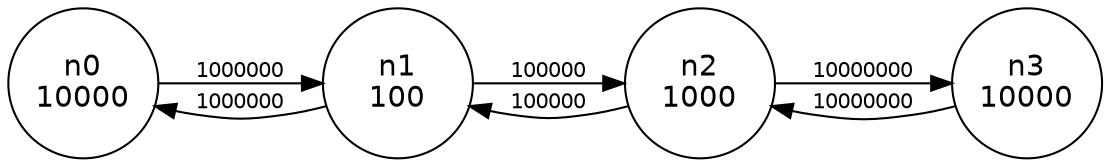 digraph network {
rankdir=LR
node [fixedsize=true height=1 shape=circle fontname=Helvetica]
edge [fontsize=10 fontname=Helvetica]
n0 [label="n0\n10000"]
n1 [label="n1\n100"]
n2 [label="n2\n1000"]
n3 [label="n3\n10000"]
n0 -> n1 [label="1000000"]
n1 -> n0 [label="1000000"]
n1 -> n2 [label="100000"]
n2 -> n1 [label="100000"]
n2 -> n3 [label="10000000"]
n3 -> n2 [label="10000000"]
}
